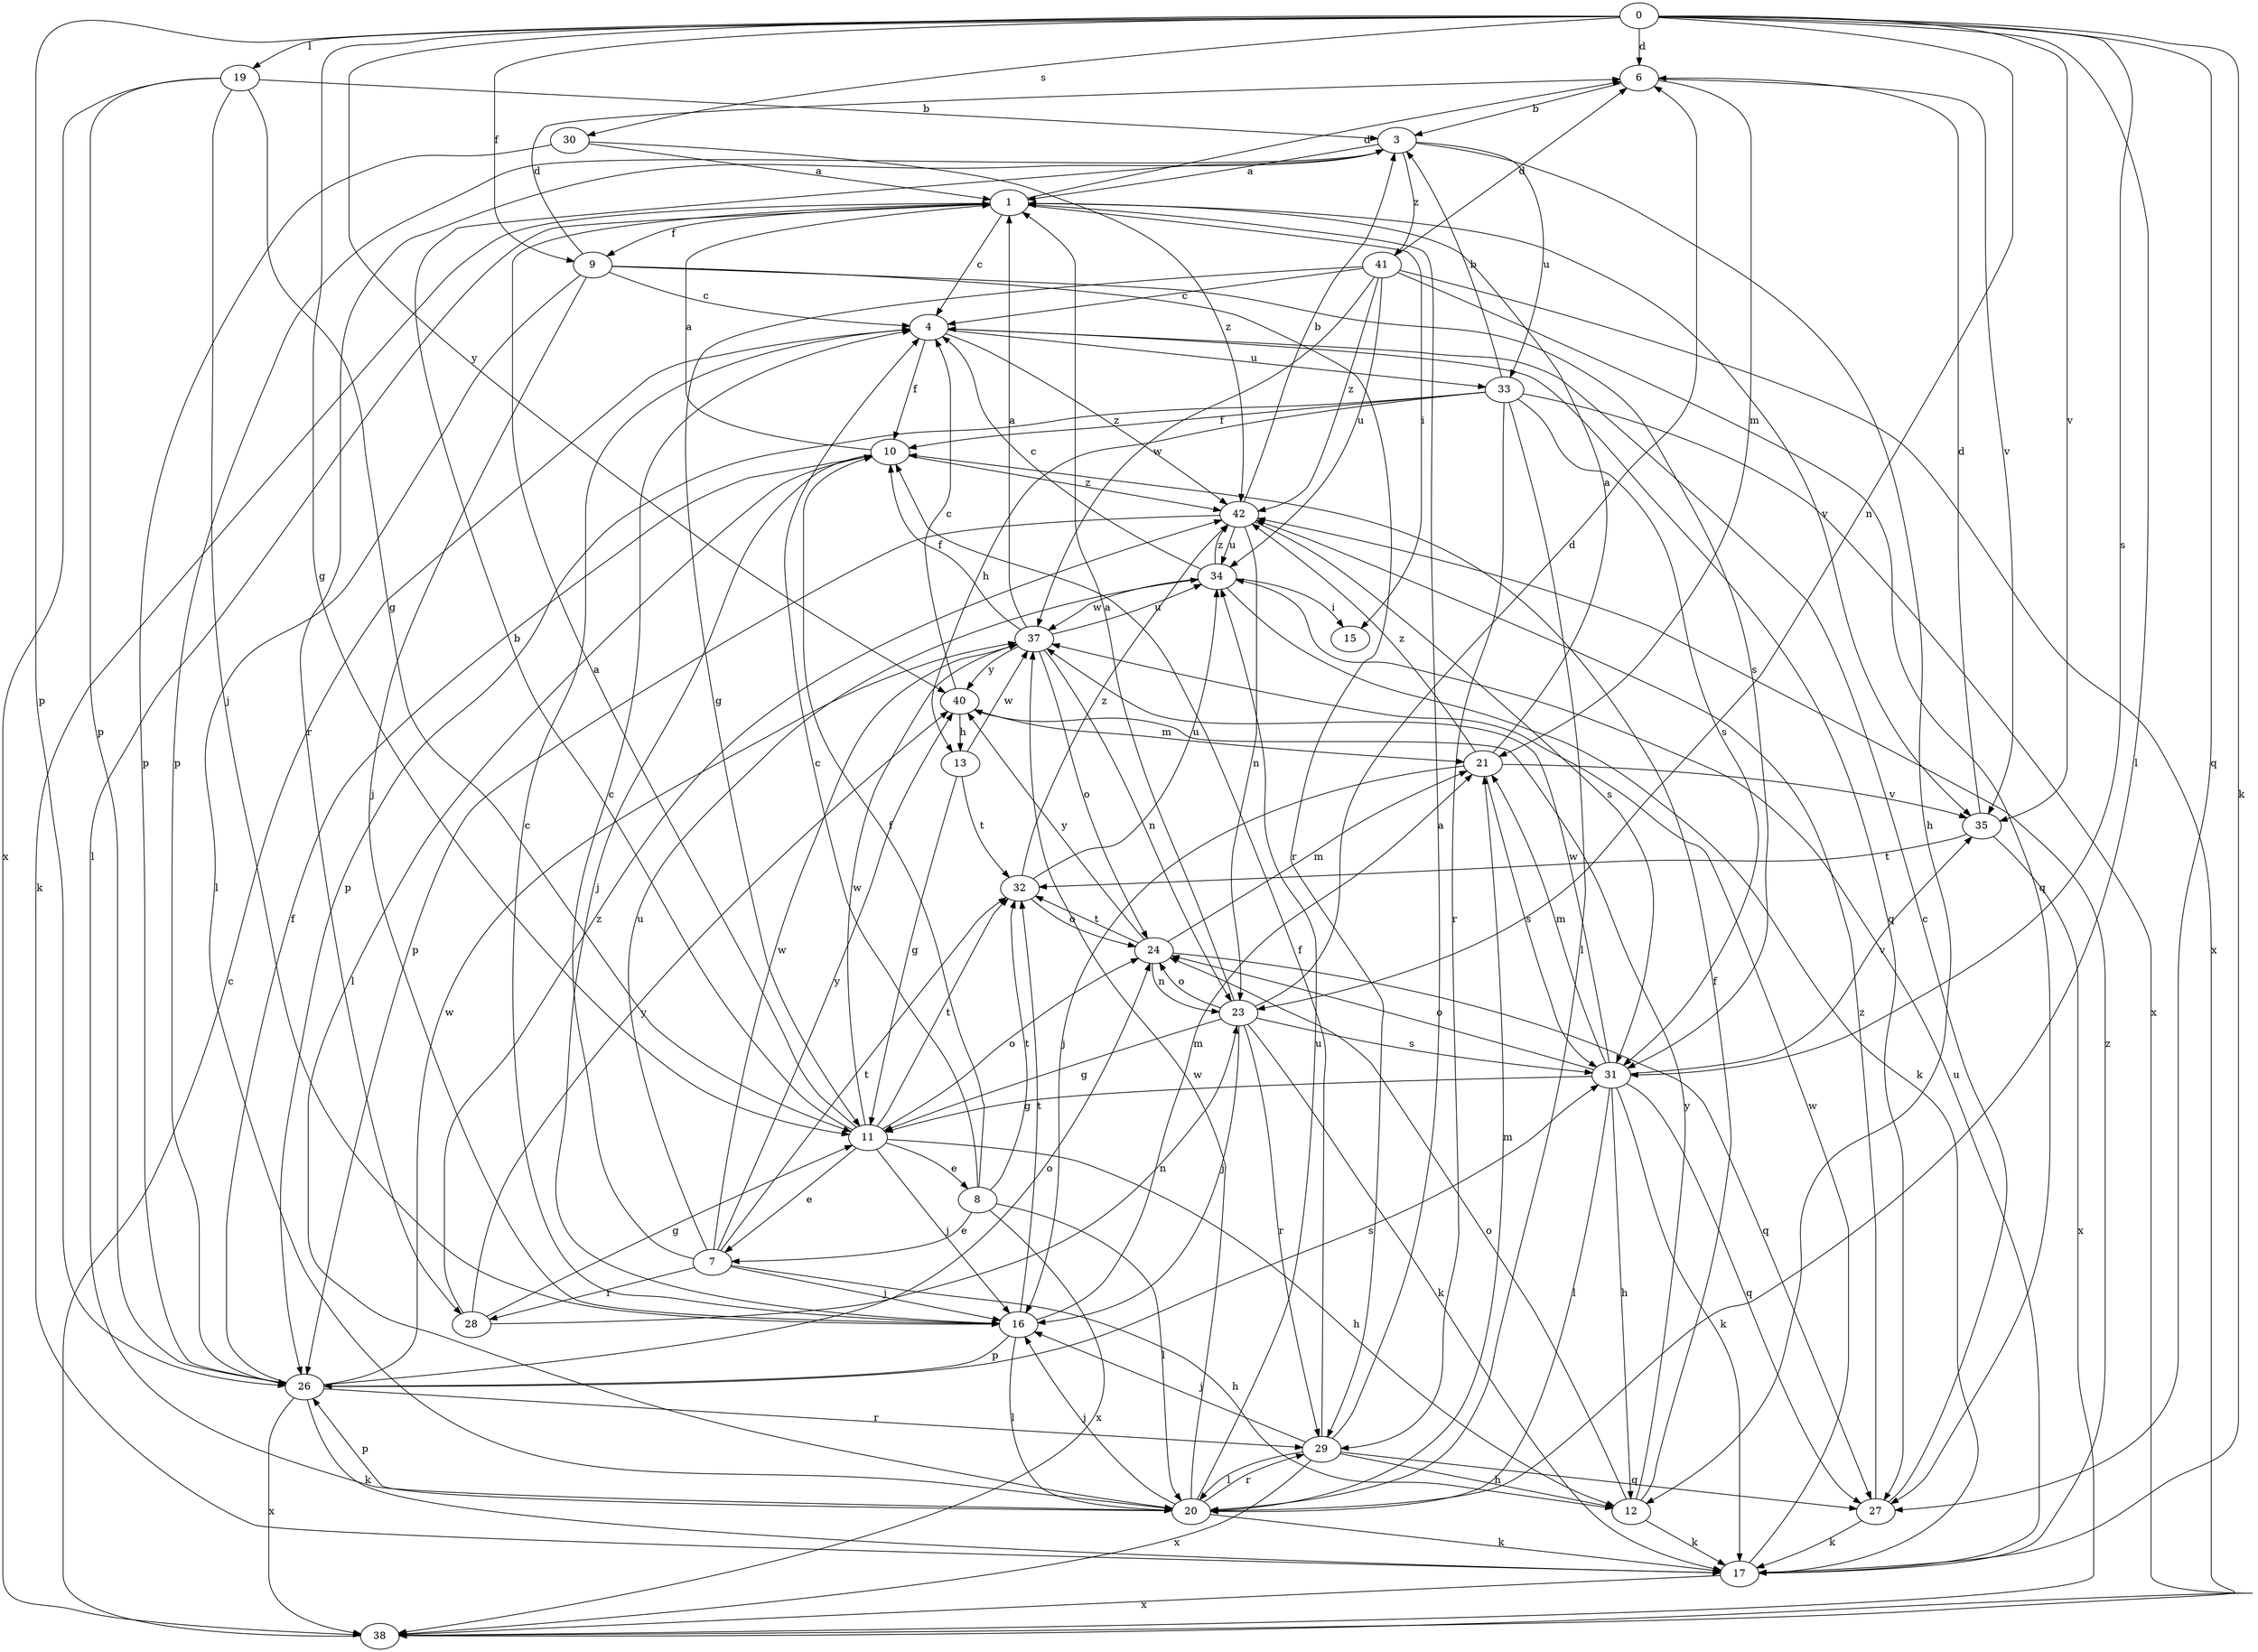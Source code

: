 strict digraph  {
0;
1;
3;
4;
6;
7;
8;
9;
10;
11;
12;
13;
15;
16;
17;
19;
20;
21;
23;
24;
26;
27;
28;
29;
30;
31;
32;
33;
34;
35;
37;
38;
40;
41;
42;
0 -> 6  [label=d];
0 -> 9  [label=f];
0 -> 11  [label=g];
0 -> 17  [label=k];
0 -> 19  [label=l];
0 -> 20  [label=l];
0 -> 23  [label=n];
0 -> 26  [label=p];
0 -> 27  [label=q];
0 -> 30  [label=s];
0 -> 31  [label=s];
0 -> 35  [label=v];
0 -> 40  [label=y];
1 -> 4  [label=c];
1 -> 6  [label=d];
1 -> 9  [label=f];
1 -> 15  [label=i];
1 -> 17  [label=k];
1 -> 20  [label=l];
1 -> 35  [label=v];
3 -> 1  [label=a];
3 -> 12  [label=h];
3 -> 26  [label=p];
3 -> 28  [label=r];
3 -> 33  [label=u];
3 -> 41  [label=z];
4 -> 10  [label=f];
4 -> 27  [label=q];
4 -> 33  [label=u];
4 -> 42  [label=z];
6 -> 3  [label=b];
6 -> 21  [label=m];
6 -> 35  [label=v];
7 -> 4  [label=c];
7 -> 12  [label=h];
7 -> 16  [label=j];
7 -> 28  [label=r];
7 -> 32  [label=t];
7 -> 34  [label=u];
7 -> 37  [label=w];
7 -> 40  [label=y];
8 -> 4  [label=c];
8 -> 7  [label=e];
8 -> 10  [label=f];
8 -> 20  [label=l];
8 -> 32  [label=t];
8 -> 38  [label=x];
9 -> 4  [label=c];
9 -> 6  [label=d];
9 -> 16  [label=j];
9 -> 20  [label=l];
9 -> 29  [label=r];
9 -> 31  [label=s];
10 -> 1  [label=a];
10 -> 16  [label=j];
10 -> 20  [label=l];
10 -> 42  [label=z];
11 -> 1  [label=a];
11 -> 3  [label=b];
11 -> 7  [label=e];
11 -> 8  [label=e];
11 -> 12  [label=h];
11 -> 16  [label=j];
11 -> 24  [label=o];
11 -> 32  [label=t];
11 -> 37  [label=w];
12 -> 10  [label=f];
12 -> 17  [label=k];
12 -> 24  [label=o];
12 -> 40  [label=y];
13 -> 11  [label=g];
13 -> 32  [label=t];
13 -> 37  [label=w];
16 -> 4  [label=c];
16 -> 20  [label=l];
16 -> 21  [label=m];
16 -> 26  [label=p];
16 -> 32  [label=t];
17 -> 34  [label=u];
17 -> 37  [label=w];
17 -> 38  [label=x];
17 -> 42  [label=z];
19 -> 3  [label=b];
19 -> 11  [label=g];
19 -> 16  [label=j];
19 -> 26  [label=p];
19 -> 38  [label=x];
20 -> 16  [label=j];
20 -> 17  [label=k];
20 -> 21  [label=m];
20 -> 26  [label=p];
20 -> 29  [label=r];
20 -> 34  [label=u];
20 -> 37  [label=w];
21 -> 1  [label=a];
21 -> 16  [label=j];
21 -> 31  [label=s];
21 -> 35  [label=v];
21 -> 42  [label=z];
23 -> 1  [label=a];
23 -> 6  [label=d];
23 -> 11  [label=g];
23 -> 16  [label=j];
23 -> 17  [label=k];
23 -> 24  [label=o];
23 -> 29  [label=r];
23 -> 31  [label=s];
24 -> 21  [label=m];
24 -> 23  [label=n];
24 -> 27  [label=q];
24 -> 32  [label=t];
24 -> 40  [label=y];
26 -> 10  [label=f];
26 -> 17  [label=k];
26 -> 24  [label=o];
26 -> 29  [label=r];
26 -> 31  [label=s];
26 -> 37  [label=w];
26 -> 38  [label=x];
27 -> 4  [label=c];
27 -> 17  [label=k];
27 -> 42  [label=z];
28 -> 11  [label=g];
28 -> 23  [label=n];
28 -> 40  [label=y];
28 -> 42  [label=z];
29 -> 1  [label=a];
29 -> 10  [label=f];
29 -> 12  [label=h];
29 -> 16  [label=j];
29 -> 20  [label=l];
29 -> 27  [label=q];
29 -> 38  [label=x];
30 -> 1  [label=a];
30 -> 26  [label=p];
30 -> 42  [label=z];
31 -> 11  [label=g];
31 -> 12  [label=h];
31 -> 17  [label=k];
31 -> 20  [label=l];
31 -> 21  [label=m];
31 -> 24  [label=o];
31 -> 27  [label=q];
31 -> 35  [label=v];
31 -> 37  [label=w];
32 -> 24  [label=o];
32 -> 34  [label=u];
32 -> 42  [label=z];
33 -> 3  [label=b];
33 -> 10  [label=f];
33 -> 13  [label=h];
33 -> 20  [label=l];
33 -> 26  [label=p];
33 -> 29  [label=r];
33 -> 31  [label=s];
33 -> 38  [label=x];
34 -> 4  [label=c];
34 -> 15  [label=i];
34 -> 17  [label=k];
34 -> 37  [label=w];
34 -> 42  [label=z];
35 -> 6  [label=d];
35 -> 32  [label=t];
35 -> 38  [label=x];
37 -> 1  [label=a];
37 -> 10  [label=f];
37 -> 23  [label=n];
37 -> 24  [label=o];
37 -> 34  [label=u];
37 -> 40  [label=y];
38 -> 4  [label=c];
40 -> 4  [label=c];
40 -> 13  [label=h];
40 -> 21  [label=m];
41 -> 4  [label=c];
41 -> 6  [label=d];
41 -> 11  [label=g];
41 -> 27  [label=q];
41 -> 34  [label=u];
41 -> 37  [label=w];
41 -> 38  [label=x];
41 -> 42  [label=z];
42 -> 3  [label=b];
42 -> 23  [label=n];
42 -> 26  [label=p];
42 -> 31  [label=s];
42 -> 34  [label=u];
}
